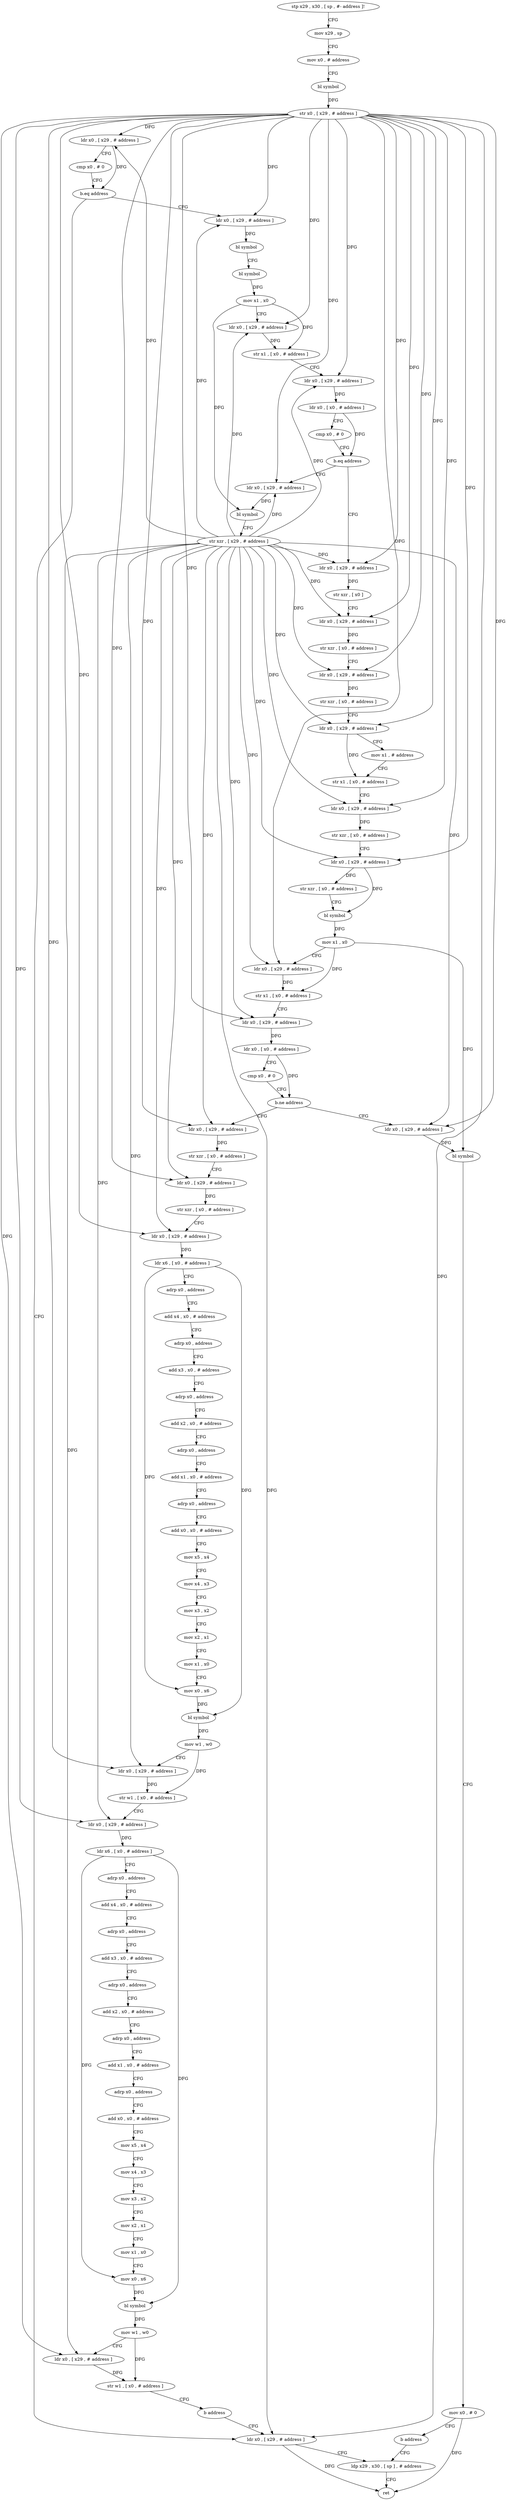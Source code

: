digraph "func" {
"100488" [label = "stp x29 , x30 , [ sp , #- address ]!" ]
"100492" [label = "mov x29 , sp" ]
"100496" [label = "mov x0 , # address" ]
"100500" [label = "bl symbol" ]
"100504" [label = "str x0 , [ x29 , # address ]" ]
"100508" [label = "ldr x0 , [ x29 , # address ]" ]
"100512" [label = "cmp x0 , # 0" ]
"100516" [label = "b.eq address" ]
"100868" [label = "ldr x0 , [ x29 , # address ]" ]
"100520" [label = "ldr x0 , [ x29 , # address ]" ]
"100872" [label = "ldp x29 , x30 , [ sp ] , # address" ]
"100524" [label = "bl symbol" ]
"100528" [label = "bl symbol" ]
"100532" [label = "mov x1 , x0" ]
"100536" [label = "ldr x0 , [ x29 , # address ]" ]
"100540" [label = "str x1 , [ x0 , # address ]" ]
"100544" [label = "ldr x0 , [ x29 , # address ]" ]
"100548" [label = "ldr x0 , [ x0 , # address ]" ]
"100552" [label = "cmp x0 , # 0" ]
"100556" [label = "b.eq address" ]
"100856" [label = "ldr x0 , [ x29 , # address ]" ]
"100560" [label = "ldr x0 , [ x29 , # address ]" ]
"100860" [label = "bl symbol" ]
"100864" [label = "str xzr , [ x29 , # address ]" ]
"100564" [label = "str xzr , [ x0 ]" ]
"100568" [label = "ldr x0 , [ x29 , # address ]" ]
"100572" [label = "str xzr , [ x0 , # address ]" ]
"100576" [label = "ldr x0 , [ x29 , # address ]" ]
"100580" [label = "str xzr , [ x0 , # address ]" ]
"100584" [label = "ldr x0 , [ x29 , # address ]" ]
"100588" [label = "mov x1 , # address" ]
"100592" [label = "str x1 , [ x0 , # address ]" ]
"100596" [label = "ldr x0 , [ x29 , # address ]" ]
"100600" [label = "str xzr , [ x0 , # address ]" ]
"100604" [label = "ldr x0 , [ x29 , # address ]" ]
"100608" [label = "str xzr , [ x0 , # address ]" ]
"100612" [label = "bl symbol" ]
"100616" [label = "mov x1 , x0" ]
"100620" [label = "ldr x0 , [ x29 , # address ]" ]
"100624" [label = "str x1 , [ x0 , # address ]" ]
"100628" [label = "ldr x0 , [ x29 , # address ]" ]
"100632" [label = "ldr x0 , [ x0 , # address ]" ]
"100636" [label = "cmp x0 , # 0" ]
"100640" [label = "b.ne address" ]
"100660" [label = "ldr x0 , [ x29 , # address ]" ]
"100644" [label = "ldr x0 , [ x29 , # address ]" ]
"100664" [label = "str xzr , [ x0 , # address ]" ]
"100668" [label = "ldr x0 , [ x29 , # address ]" ]
"100672" [label = "str xzr , [ x0 , # address ]" ]
"100676" [label = "ldr x0 , [ x29 , # address ]" ]
"100680" [label = "ldr x6 , [ x0 , # address ]" ]
"100684" [label = "adrp x0 , address" ]
"100688" [label = "add x4 , x0 , # address" ]
"100692" [label = "adrp x0 , address" ]
"100696" [label = "add x3 , x0 , # address" ]
"100700" [label = "adrp x0 , address" ]
"100704" [label = "add x2 , x0 , # address" ]
"100708" [label = "adrp x0 , address" ]
"100712" [label = "add x1 , x0 , # address" ]
"100716" [label = "adrp x0 , address" ]
"100720" [label = "add x0 , x0 , # address" ]
"100724" [label = "mov x5 , x4" ]
"100728" [label = "mov x4 , x3" ]
"100732" [label = "mov x3 , x2" ]
"100736" [label = "mov x2 , x1" ]
"100740" [label = "mov x1 , x0" ]
"100744" [label = "mov x0 , x6" ]
"100748" [label = "bl symbol" ]
"100752" [label = "mov w1 , w0" ]
"100756" [label = "ldr x0 , [ x29 , # address ]" ]
"100760" [label = "str w1 , [ x0 , # address ]" ]
"100764" [label = "ldr x0 , [ x29 , # address ]" ]
"100768" [label = "ldr x6 , [ x0 , # address ]" ]
"100772" [label = "adrp x0 , address" ]
"100776" [label = "add x4 , x0 , # address" ]
"100780" [label = "adrp x0 , address" ]
"100784" [label = "add x3 , x0 , # address" ]
"100788" [label = "adrp x0 , address" ]
"100792" [label = "add x2 , x0 , # address" ]
"100796" [label = "adrp x0 , address" ]
"100800" [label = "add x1 , x0 , # address" ]
"100804" [label = "adrp x0 , address" ]
"100808" [label = "add x0 , x0 , # address" ]
"100812" [label = "mov x5 , x4" ]
"100816" [label = "mov x4 , x3" ]
"100820" [label = "mov x3 , x2" ]
"100824" [label = "mov x2 , x1" ]
"100828" [label = "mov x1 , x0" ]
"100832" [label = "mov x0 , x6" ]
"100836" [label = "bl symbol" ]
"100840" [label = "mov w1 , w0" ]
"100844" [label = "ldr x0 , [ x29 , # address ]" ]
"100848" [label = "str w1 , [ x0 , # address ]" ]
"100852" [label = "b address" ]
"100648" [label = "bl symbol" ]
"100652" [label = "mov x0 , # 0" ]
"100656" [label = "b address" ]
"100876" [label = "ret" ]
"100488" -> "100492" [ label = "CFG" ]
"100492" -> "100496" [ label = "CFG" ]
"100496" -> "100500" [ label = "CFG" ]
"100500" -> "100504" [ label = "DFG" ]
"100504" -> "100508" [ label = "DFG" ]
"100504" -> "100868" [ label = "DFG" ]
"100504" -> "100520" [ label = "DFG" ]
"100504" -> "100536" [ label = "DFG" ]
"100504" -> "100544" [ label = "DFG" ]
"100504" -> "100856" [ label = "DFG" ]
"100504" -> "100560" [ label = "DFG" ]
"100504" -> "100568" [ label = "DFG" ]
"100504" -> "100576" [ label = "DFG" ]
"100504" -> "100584" [ label = "DFG" ]
"100504" -> "100596" [ label = "DFG" ]
"100504" -> "100604" [ label = "DFG" ]
"100504" -> "100620" [ label = "DFG" ]
"100504" -> "100628" [ label = "DFG" ]
"100504" -> "100660" [ label = "DFG" ]
"100504" -> "100668" [ label = "DFG" ]
"100504" -> "100676" [ label = "DFG" ]
"100504" -> "100756" [ label = "DFG" ]
"100504" -> "100764" [ label = "DFG" ]
"100504" -> "100844" [ label = "DFG" ]
"100504" -> "100644" [ label = "DFG" ]
"100508" -> "100512" [ label = "CFG" ]
"100508" -> "100516" [ label = "DFG" ]
"100512" -> "100516" [ label = "CFG" ]
"100516" -> "100868" [ label = "CFG" ]
"100516" -> "100520" [ label = "CFG" ]
"100868" -> "100872" [ label = "CFG" ]
"100868" -> "100876" [ label = "DFG" ]
"100520" -> "100524" [ label = "DFG" ]
"100872" -> "100876" [ label = "CFG" ]
"100524" -> "100528" [ label = "CFG" ]
"100528" -> "100532" [ label = "DFG" ]
"100532" -> "100536" [ label = "CFG" ]
"100532" -> "100540" [ label = "DFG" ]
"100532" -> "100860" [ label = "DFG" ]
"100536" -> "100540" [ label = "DFG" ]
"100540" -> "100544" [ label = "CFG" ]
"100544" -> "100548" [ label = "DFG" ]
"100548" -> "100552" [ label = "CFG" ]
"100548" -> "100556" [ label = "DFG" ]
"100552" -> "100556" [ label = "CFG" ]
"100556" -> "100856" [ label = "CFG" ]
"100556" -> "100560" [ label = "CFG" ]
"100856" -> "100860" [ label = "DFG" ]
"100560" -> "100564" [ label = "DFG" ]
"100860" -> "100864" [ label = "CFG" ]
"100864" -> "100868" [ label = "DFG" ]
"100864" -> "100508" [ label = "DFG" ]
"100864" -> "100520" [ label = "DFG" ]
"100864" -> "100536" [ label = "DFG" ]
"100864" -> "100544" [ label = "DFG" ]
"100864" -> "100856" [ label = "DFG" ]
"100864" -> "100560" [ label = "DFG" ]
"100864" -> "100568" [ label = "DFG" ]
"100864" -> "100576" [ label = "DFG" ]
"100864" -> "100584" [ label = "DFG" ]
"100864" -> "100596" [ label = "DFG" ]
"100864" -> "100604" [ label = "DFG" ]
"100864" -> "100620" [ label = "DFG" ]
"100864" -> "100628" [ label = "DFG" ]
"100864" -> "100660" [ label = "DFG" ]
"100864" -> "100668" [ label = "DFG" ]
"100864" -> "100676" [ label = "DFG" ]
"100864" -> "100756" [ label = "DFG" ]
"100864" -> "100764" [ label = "DFG" ]
"100864" -> "100844" [ label = "DFG" ]
"100864" -> "100644" [ label = "DFG" ]
"100564" -> "100568" [ label = "CFG" ]
"100568" -> "100572" [ label = "DFG" ]
"100572" -> "100576" [ label = "CFG" ]
"100576" -> "100580" [ label = "DFG" ]
"100580" -> "100584" [ label = "CFG" ]
"100584" -> "100588" [ label = "CFG" ]
"100584" -> "100592" [ label = "DFG" ]
"100588" -> "100592" [ label = "CFG" ]
"100592" -> "100596" [ label = "CFG" ]
"100596" -> "100600" [ label = "DFG" ]
"100600" -> "100604" [ label = "CFG" ]
"100604" -> "100608" [ label = "DFG" ]
"100604" -> "100612" [ label = "DFG" ]
"100608" -> "100612" [ label = "CFG" ]
"100612" -> "100616" [ label = "DFG" ]
"100616" -> "100620" [ label = "CFG" ]
"100616" -> "100624" [ label = "DFG" ]
"100616" -> "100648" [ label = "DFG" ]
"100620" -> "100624" [ label = "DFG" ]
"100624" -> "100628" [ label = "CFG" ]
"100628" -> "100632" [ label = "DFG" ]
"100632" -> "100636" [ label = "CFG" ]
"100632" -> "100640" [ label = "DFG" ]
"100636" -> "100640" [ label = "CFG" ]
"100640" -> "100660" [ label = "CFG" ]
"100640" -> "100644" [ label = "CFG" ]
"100660" -> "100664" [ label = "DFG" ]
"100644" -> "100648" [ label = "DFG" ]
"100664" -> "100668" [ label = "CFG" ]
"100668" -> "100672" [ label = "DFG" ]
"100672" -> "100676" [ label = "CFG" ]
"100676" -> "100680" [ label = "DFG" ]
"100680" -> "100684" [ label = "CFG" ]
"100680" -> "100744" [ label = "DFG" ]
"100680" -> "100748" [ label = "DFG" ]
"100684" -> "100688" [ label = "CFG" ]
"100688" -> "100692" [ label = "CFG" ]
"100692" -> "100696" [ label = "CFG" ]
"100696" -> "100700" [ label = "CFG" ]
"100700" -> "100704" [ label = "CFG" ]
"100704" -> "100708" [ label = "CFG" ]
"100708" -> "100712" [ label = "CFG" ]
"100712" -> "100716" [ label = "CFG" ]
"100716" -> "100720" [ label = "CFG" ]
"100720" -> "100724" [ label = "CFG" ]
"100724" -> "100728" [ label = "CFG" ]
"100728" -> "100732" [ label = "CFG" ]
"100732" -> "100736" [ label = "CFG" ]
"100736" -> "100740" [ label = "CFG" ]
"100740" -> "100744" [ label = "CFG" ]
"100744" -> "100748" [ label = "DFG" ]
"100748" -> "100752" [ label = "DFG" ]
"100752" -> "100756" [ label = "CFG" ]
"100752" -> "100760" [ label = "DFG" ]
"100756" -> "100760" [ label = "DFG" ]
"100760" -> "100764" [ label = "CFG" ]
"100764" -> "100768" [ label = "DFG" ]
"100768" -> "100772" [ label = "CFG" ]
"100768" -> "100832" [ label = "DFG" ]
"100768" -> "100836" [ label = "DFG" ]
"100772" -> "100776" [ label = "CFG" ]
"100776" -> "100780" [ label = "CFG" ]
"100780" -> "100784" [ label = "CFG" ]
"100784" -> "100788" [ label = "CFG" ]
"100788" -> "100792" [ label = "CFG" ]
"100792" -> "100796" [ label = "CFG" ]
"100796" -> "100800" [ label = "CFG" ]
"100800" -> "100804" [ label = "CFG" ]
"100804" -> "100808" [ label = "CFG" ]
"100808" -> "100812" [ label = "CFG" ]
"100812" -> "100816" [ label = "CFG" ]
"100816" -> "100820" [ label = "CFG" ]
"100820" -> "100824" [ label = "CFG" ]
"100824" -> "100828" [ label = "CFG" ]
"100828" -> "100832" [ label = "CFG" ]
"100832" -> "100836" [ label = "DFG" ]
"100836" -> "100840" [ label = "DFG" ]
"100840" -> "100844" [ label = "CFG" ]
"100840" -> "100848" [ label = "DFG" ]
"100844" -> "100848" [ label = "DFG" ]
"100848" -> "100852" [ label = "CFG" ]
"100852" -> "100868" [ label = "CFG" ]
"100648" -> "100652" [ label = "CFG" ]
"100652" -> "100656" [ label = "CFG" ]
"100652" -> "100876" [ label = "DFG" ]
"100656" -> "100872" [ label = "CFG" ]
}
